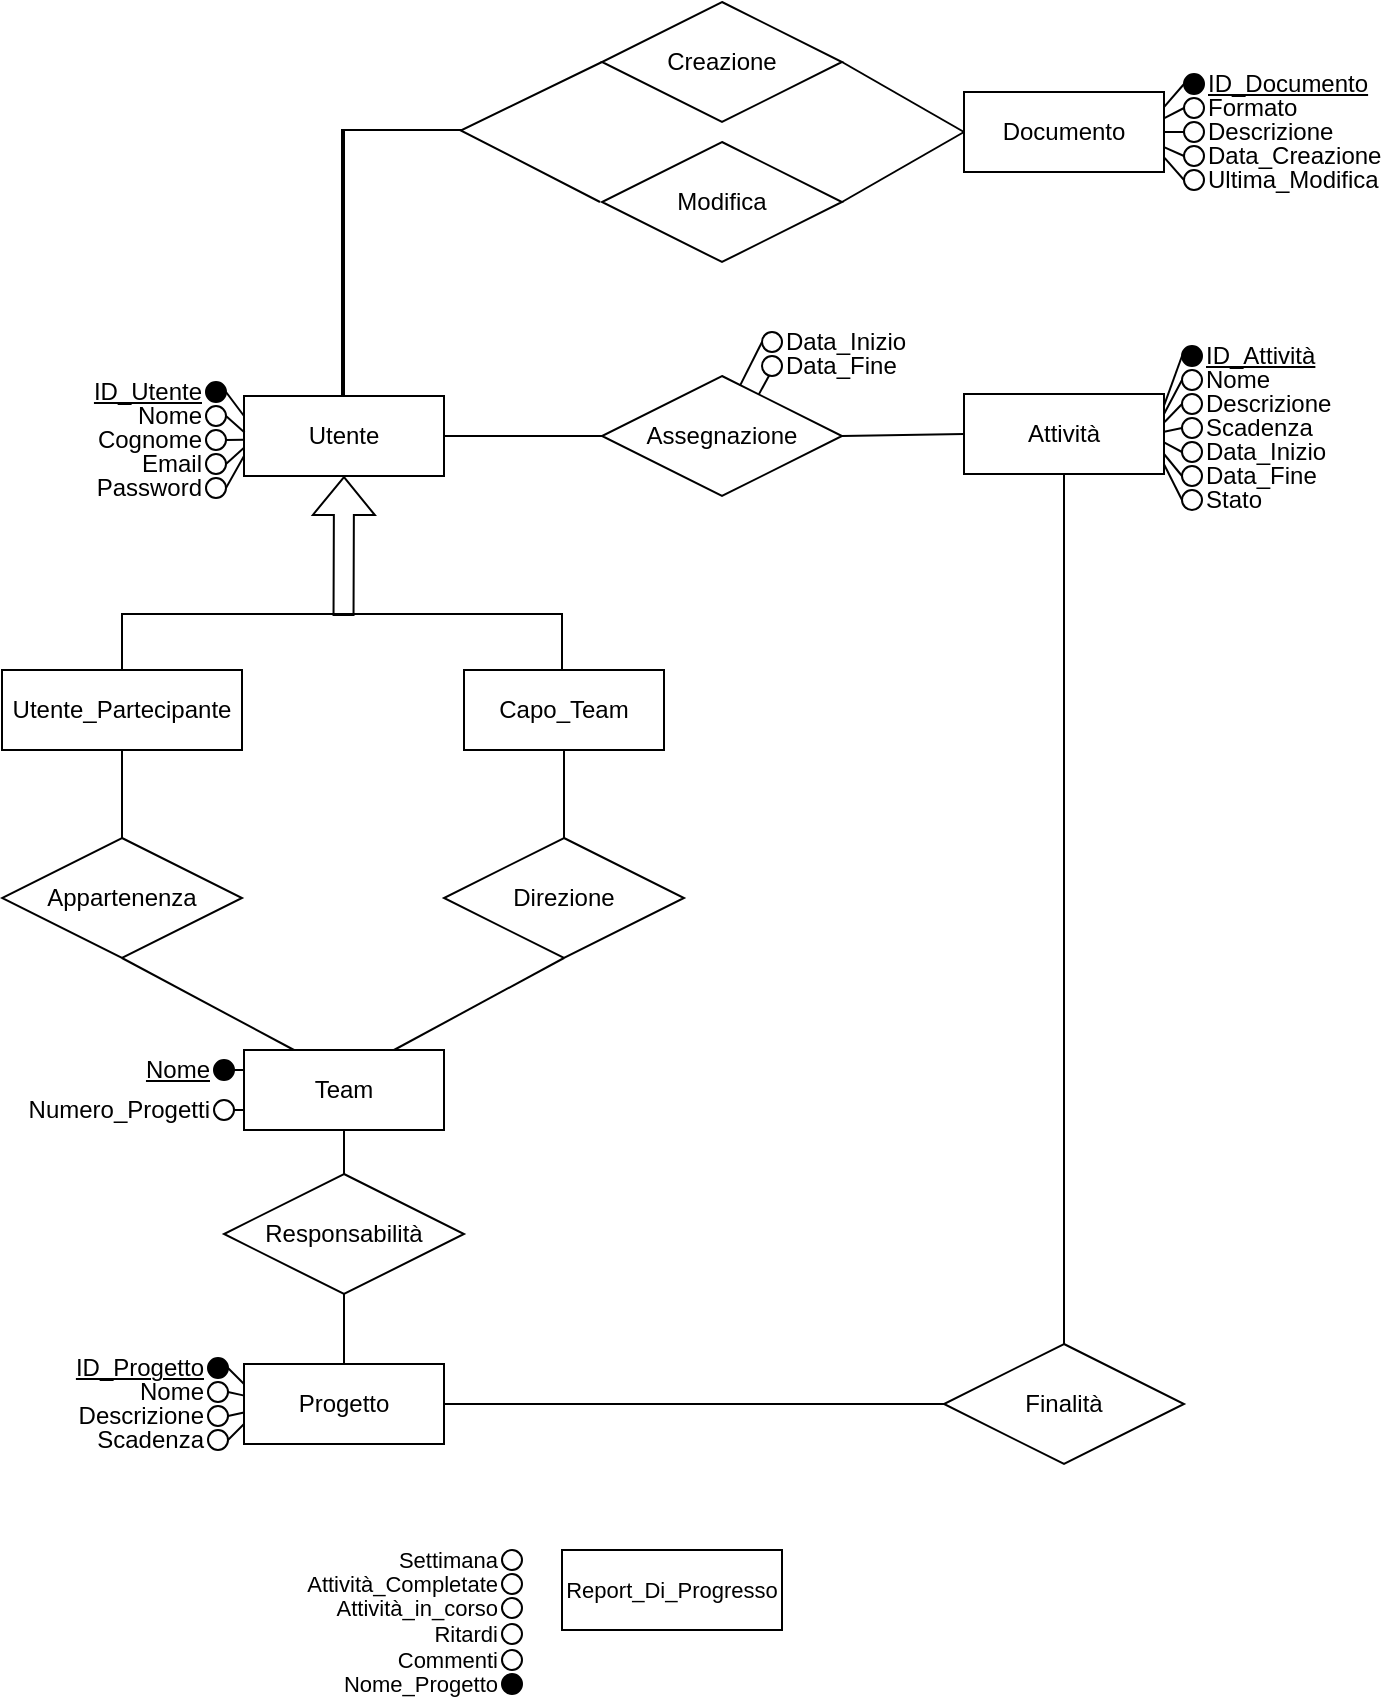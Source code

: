 <mxfile version="22.1.21" type="github">
  <diagram name="Pagina-1" id="-a8NMQQ-U-Xqtfrc5owP">
    <mxGraphModel dx="1637" dy="1627" grid="1" gridSize="10" guides="1" tooltips="1" connect="1" arrows="1" fold="1" page="1" pageScale="1" pageWidth="827" pageHeight="1169" math="0" shadow="0">
      <root>
        <mxCell id="0" />
        <mxCell id="1" parent="0" />
        <mxCell id="HbMBIwUDG-rfj2Xc_2_B-1" value="Utente" style="whiteSpace=wrap;html=1;align=center;" vertex="1" parent="1">
          <mxGeometry x="-19" y="-957" width="100" height="40" as="geometry" />
        </mxCell>
        <mxCell id="HbMBIwUDG-rfj2Xc_2_B-3" value="Password" style="ellipse;whiteSpace=wrap;html=1;align=right;labelPosition=left;verticalLabelPosition=middle;verticalAlign=middle;fillColor=#FFFFFF;strokeColor=default;fillStyle=auto;gradientColor=none;" vertex="1" parent="1">
          <mxGeometry x="-38" y="-916" width="10" height="10" as="geometry" />
        </mxCell>
        <mxCell id="HbMBIwUDG-rfj2Xc_2_B-4" value="Email" style="ellipse;whiteSpace=wrap;html=1;align=right;labelPosition=left;verticalLabelPosition=middle;verticalAlign=middle;fillColor=#FFFFFF;strokeColor=default;fillStyle=auto;gradientColor=none;" vertex="1" parent="1">
          <mxGeometry x="-38" y="-928" width="10" height="10" as="geometry" />
        </mxCell>
        <mxCell id="HbMBIwUDG-rfj2Xc_2_B-5" value="Cognome" style="ellipse;whiteSpace=wrap;html=1;align=right;labelPosition=left;verticalLabelPosition=middle;verticalAlign=middle;fillColor=#FFFFFF;strokeColor=default;fillStyle=auto;gradientColor=none;" vertex="1" parent="1">
          <mxGeometry x="-38" y="-940" width="10" height="10" as="geometry" />
        </mxCell>
        <mxCell id="HbMBIwUDG-rfj2Xc_2_B-6" value="Nome" style="ellipse;whiteSpace=wrap;html=1;align=right;labelPosition=left;verticalLabelPosition=middle;verticalAlign=middle;fillColor=#FFFFFF;strokeColor=default;fillStyle=auto;gradientColor=none;" vertex="1" parent="1">
          <mxGeometry x="-38" y="-952" width="10" height="10" as="geometry" />
        </mxCell>
        <mxCell id="HbMBIwUDG-rfj2Xc_2_B-7" value="ID_Utente" style="ellipse;whiteSpace=wrap;html=1;align=right;fontStyle=4;labelBackgroundColor=none;labelPosition=left;verticalLabelPosition=middle;verticalAlign=middle;fillColor=#000000;" vertex="1" parent="1">
          <mxGeometry x="-38" y="-964" width="10" height="10" as="geometry" />
        </mxCell>
        <mxCell id="HbMBIwUDG-rfj2Xc_2_B-8" value="" style="endArrow=none;html=1;rounded=0;entryX=0;entryY=0.25;entryDx=0;entryDy=0;exitX=1;exitY=0.5;exitDx=0;exitDy=0;" edge="1" parent="1" source="HbMBIwUDG-rfj2Xc_2_B-7" target="HbMBIwUDG-rfj2Xc_2_B-1">
          <mxGeometry width="50" height="50" relative="1" as="geometry">
            <mxPoint x="-39" y="-967" as="sourcePoint" />
            <mxPoint x="1" y="-1007" as="targetPoint" />
          </mxGeometry>
        </mxCell>
        <mxCell id="HbMBIwUDG-rfj2Xc_2_B-10" value="" style="endArrow=none;html=1;rounded=0;entryX=1;entryY=0.5;entryDx=0;entryDy=0;exitX=0.003;exitY=0.455;exitDx=0;exitDy=0;exitPerimeter=0;" edge="1" parent="1" source="HbMBIwUDG-rfj2Xc_2_B-1" target="HbMBIwUDG-rfj2Xc_2_B-6">
          <mxGeometry width="50" height="50" relative="1" as="geometry">
            <mxPoint x="-18" y="-929" as="sourcePoint" />
            <mxPoint x="-39" y="-934" as="targetPoint" />
          </mxGeometry>
        </mxCell>
        <mxCell id="HbMBIwUDG-rfj2Xc_2_B-11" value="" style="endArrow=none;html=1;rounded=0;entryX=1;entryY=0.5;entryDx=0;entryDy=0;exitX=0;exitY=0.548;exitDx=0;exitDy=0;exitPerimeter=0;" edge="1" parent="1" source="HbMBIwUDG-rfj2Xc_2_B-1" target="HbMBIwUDG-rfj2Xc_2_B-5">
          <mxGeometry width="50" height="50" relative="1" as="geometry">
            <mxPoint x="-28" y="-917.5" as="sourcePoint" />
            <mxPoint x="-49" y="-922.5" as="targetPoint" />
          </mxGeometry>
        </mxCell>
        <mxCell id="HbMBIwUDG-rfj2Xc_2_B-12" value="" style="endArrow=none;html=1;rounded=0;entryX=1;entryY=0.5;entryDx=0;entryDy=0;exitX=0;exitY=0.648;exitDx=0;exitDy=0;exitPerimeter=0;" edge="1" parent="1" source="HbMBIwUDG-rfj2Xc_2_B-1" target="HbMBIwUDG-rfj2Xc_2_B-4">
          <mxGeometry width="50" height="50" relative="1" as="geometry">
            <mxPoint x="-19" y="-923" as="sourcePoint" />
            <mxPoint x="-39" y="-910" as="targetPoint" />
          </mxGeometry>
        </mxCell>
        <mxCell id="HbMBIwUDG-rfj2Xc_2_B-13" value="" style="endArrow=none;html=1;rounded=0;entryX=1;entryY=0.5;entryDx=0;entryDy=0;exitX=0;exitY=0.75;exitDx=0;exitDy=0;" edge="1" parent="1" source="HbMBIwUDG-rfj2Xc_2_B-1" target="HbMBIwUDG-rfj2Xc_2_B-3">
          <mxGeometry width="50" height="50" relative="1" as="geometry">
            <mxPoint x="-9" y="-913" as="sourcePoint" />
            <mxPoint x="-29" y="-900" as="targetPoint" />
          </mxGeometry>
        </mxCell>
        <mxCell id="HbMBIwUDG-rfj2Xc_2_B-14" value="Progetto" style="whiteSpace=wrap;html=1;align=center;" vertex="1" parent="1">
          <mxGeometry x="-19" y="-473" width="100" height="40" as="geometry" />
        </mxCell>
        <mxCell id="HbMBIwUDG-rfj2Xc_2_B-15" value="Nome" style="ellipse;whiteSpace=wrap;html=1;align=right;labelPosition=left;verticalLabelPosition=middle;verticalAlign=middle;fillColor=#FFFFFF;strokeColor=default;fillStyle=auto;gradientColor=none;" vertex="1" parent="1">
          <mxGeometry x="-37" y="-464" width="10" height="10" as="geometry" />
        </mxCell>
        <mxCell id="HbMBIwUDG-rfj2Xc_2_B-16" value="Scadenza" style="ellipse;whiteSpace=wrap;html=1;align=right;labelPosition=left;verticalLabelPosition=middle;verticalAlign=middle;fillColor=#FFFFFF;strokeColor=default;fillStyle=auto;gradientColor=none;" vertex="1" parent="1">
          <mxGeometry x="-37" y="-440" width="10" height="10" as="geometry" />
        </mxCell>
        <mxCell id="HbMBIwUDG-rfj2Xc_2_B-17" value="Descrizione" style="ellipse;whiteSpace=wrap;html=1;align=right;labelPosition=left;verticalLabelPosition=middle;verticalAlign=middle;fillColor=#FFFFFF;strokeColor=default;fillStyle=auto;gradientColor=none;" vertex="1" parent="1">
          <mxGeometry x="-37" y="-452" width="10" height="10" as="geometry" />
        </mxCell>
        <mxCell id="HbMBIwUDG-rfj2Xc_2_B-18" value="ID_Progetto" style="ellipse;whiteSpace=wrap;html=1;align=right;fontStyle=4;labelBackgroundColor=none;labelPosition=left;verticalLabelPosition=middle;verticalAlign=middle;fillColor=#000000;" vertex="1" parent="1">
          <mxGeometry x="-37" y="-476" width="10" height="10" as="geometry" />
        </mxCell>
        <mxCell id="HbMBIwUDG-rfj2Xc_2_B-19" value="" style="endArrow=none;html=1;rounded=0;entryX=0;entryY=0.25;entryDx=0;entryDy=0;exitX=1;exitY=0.5;exitDx=0;exitDy=0;" edge="1" parent="1" source="HbMBIwUDG-rfj2Xc_2_B-18" target="HbMBIwUDG-rfj2Xc_2_B-14">
          <mxGeometry width="50" height="50" relative="1" as="geometry">
            <mxPoint x="-29" y="-485" as="sourcePoint" />
            <mxPoint x="11" y="-525" as="targetPoint" />
          </mxGeometry>
        </mxCell>
        <mxCell id="HbMBIwUDG-rfj2Xc_2_B-20" value="" style="endArrow=none;html=1;rounded=0;entryX=1;entryY=0.5;entryDx=0;entryDy=0;exitX=-0.004;exitY=0.392;exitDx=0;exitDy=0;exitPerimeter=0;" edge="1" parent="1" source="HbMBIwUDG-rfj2Xc_2_B-14" target="HbMBIwUDG-rfj2Xc_2_B-15">
          <mxGeometry width="50" height="50" relative="1" as="geometry">
            <mxPoint x="-49" y="-425" as="sourcePoint" />
            <mxPoint x="1" y="-475" as="targetPoint" />
          </mxGeometry>
        </mxCell>
        <mxCell id="HbMBIwUDG-rfj2Xc_2_B-21" value="" style="endArrow=none;html=1;rounded=0;entryX=1;entryY=0.5;entryDx=0;entryDy=0;exitX=0;exitY=0.606;exitDx=0;exitDy=0;exitPerimeter=0;" edge="1" parent="1" source="HbMBIwUDG-rfj2Xc_2_B-14" target="HbMBIwUDG-rfj2Xc_2_B-17">
          <mxGeometry width="50" height="50" relative="1" as="geometry">
            <mxPoint x="-8" y="-447" as="sourcePoint" />
            <mxPoint x="-29" y="-452" as="targetPoint" />
          </mxGeometry>
        </mxCell>
        <mxCell id="HbMBIwUDG-rfj2Xc_2_B-22" value="" style="endArrow=none;html=1;rounded=0;entryX=1;entryY=0.5;entryDx=0;entryDy=0;exitX=0;exitY=0.75;exitDx=0;exitDy=0;" edge="1" parent="1" source="HbMBIwUDG-rfj2Xc_2_B-14" target="HbMBIwUDG-rfj2Xc_2_B-16">
          <mxGeometry width="50" height="50" relative="1" as="geometry">
            <mxPoint x="-18" y="-435.5" as="sourcePoint" />
            <mxPoint x="-39" y="-440.5" as="targetPoint" />
          </mxGeometry>
        </mxCell>
        <mxCell id="HbMBIwUDG-rfj2Xc_2_B-23" value="Attività" style="whiteSpace=wrap;html=1;align=center;flipH=0;flipV=0;" vertex="1" parent="1">
          <mxGeometry x="341" y="-958" width="100" height="40" as="geometry" />
        </mxCell>
        <mxCell id="HbMBIwUDG-rfj2Xc_2_B-24" value="Nome" style="ellipse;whiteSpace=wrap;html=1;align=left;labelPosition=right;verticalLabelPosition=middle;verticalAlign=middle;fillColor=#FFFFFF;strokeColor=default;fillStyle=auto;gradientColor=none;" vertex="1" parent="1">
          <mxGeometry x="450" y="-970" width="10" height="10" as="geometry" />
        </mxCell>
        <mxCell id="HbMBIwUDG-rfj2Xc_2_B-25" value="Stato" style="ellipse;whiteSpace=wrap;html=1;align=left;labelPosition=right;verticalLabelPosition=middle;verticalAlign=middle;fillColor=#FFFFFF;strokeColor=default;fillStyle=auto;gradientColor=none;" vertex="1" parent="1">
          <mxGeometry x="450" y="-910" width="10" height="10" as="geometry" />
        </mxCell>
        <mxCell id="HbMBIwUDG-rfj2Xc_2_B-26" value="Scadenza" style="ellipse;whiteSpace=wrap;html=1;align=left;labelPosition=right;verticalLabelPosition=middle;verticalAlign=middle;fillColor=#FFFFFF;strokeColor=default;fillStyle=auto;gradientColor=none;" vertex="1" parent="1">
          <mxGeometry x="450" y="-946" width="10" height="10" as="geometry" />
        </mxCell>
        <mxCell id="HbMBIwUDG-rfj2Xc_2_B-27" value="Descrizione" style="ellipse;whiteSpace=wrap;html=1;align=left;labelPosition=right;verticalLabelPosition=middle;verticalAlign=middle;fillColor=#FFFFFF;strokeColor=default;fillStyle=auto;gradientColor=none;" vertex="1" parent="1">
          <mxGeometry x="450" y="-958" width="10" height="10" as="geometry" />
        </mxCell>
        <mxCell id="HbMBIwUDG-rfj2Xc_2_B-28" value="ID_Attività" style="ellipse;whiteSpace=wrap;html=1;align=left;fontStyle=4;labelBackgroundColor=none;labelPosition=right;verticalLabelPosition=middle;verticalAlign=middle;fillColor=#000000;" vertex="1" parent="1">
          <mxGeometry x="450" y="-982" width="10" height="10" as="geometry" />
        </mxCell>
        <mxCell id="HbMBIwUDG-rfj2Xc_2_B-29" value="" style="endArrow=none;html=1;rounded=0;entryX=1.001;entryY=0.138;entryDx=0;entryDy=0;exitX=0;exitY=0.5;exitDx=0;exitDy=0;entryPerimeter=0;" edge="1" parent="1" source="HbMBIwUDG-rfj2Xc_2_B-28" target="HbMBIwUDG-rfj2Xc_2_B-23">
          <mxGeometry width="50" height="50" relative="1" as="geometry">
            <mxPoint x="356" y="-972" as="sourcePoint" />
            <mxPoint x="396" y="-1012" as="targetPoint" />
          </mxGeometry>
        </mxCell>
        <mxCell id="HbMBIwUDG-rfj2Xc_2_B-30" value="" style="endArrow=none;html=1;rounded=0;entryX=0;entryY=0.5;entryDx=0;entryDy=0;exitX=1;exitY=0.25;exitDx=0;exitDy=0;" edge="1" parent="1" source="HbMBIwUDG-rfj2Xc_2_B-23" target="HbMBIwUDG-rfj2Xc_2_B-24">
          <mxGeometry width="50" height="50" relative="1" as="geometry">
            <mxPoint x="446" y="-952" as="sourcePoint" />
            <mxPoint x="386" y="-962" as="targetPoint" />
          </mxGeometry>
        </mxCell>
        <mxCell id="HbMBIwUDG-rfj2Xc_2_B-31" value="" style="endArrow=none;html=1;rounded=0;entryX=0;entryY=0.5;entryDx=0;entryDy=0;exitX=1.003;exitY=0.35;exitDx=0;exitDy=0;exitPerimeter=0;" edge="1" parent="1" source="HbMBIwUDG-rfj2Xc_2_B-23" target="HbMBIwUDG-rfj2Xc_2_B-27">
          <mxGeometry width="50" height="50" relative="1" as="geometry">
            <mxPoint x="466" y="-946" as="sourcePoint" />
            <mxPoint x="566" y="-956" as="targetPoint" />
          </mxGeometry>
        </mxCell>
        <mxCell id="HbMBIwUDG-rfj2Xc_2_B-32" value="" style="endArrow=none;html=1;rounded=0;exitX=1.001;exitY=0.472;exitDx=0;exitDy=0;exitPerimeter=0;entryX=0;entryY=0.5;entryDx=0;entryDy=0;" edge="1" parent="1" source="HbMBIwUDG-rfj2Xc_2_B-23" target="HbMBIwUDG-rfj2Xc_2_B-26">
          <mxGeometry width="50" height="50" relative="1" as="geometry">
            <mxPoint x="367" y="-922.5" as="sourcePoint" />
            <mxPoint x="576" y="-942" as="targetPoint" />
          </mxGeometry>
        </mxCell>
        <mxCell id="HbMBIwUDG-rfj2Xc_2_B-33" value="" style="endArrow=none;html=1;rounded=0;exitX=1;exitY=0.879;exitDx=0;exitDy=0;exitPerimeter=0;entryX=0;entryY=0.5;entryDx=0;entryDy=0;" edge="1" parent="1" source="HbMBIwUDG-rfj2Xc_2_B-23" target="HbMBIwUDG-rfj2Xc_2_B-25">
          <mxGeometry width="50" height="50" relative="1" as="geometry">
            <mxPoint x="376" y="-928" as="sourcePoint" />
            <mxPoint x="576" y="-905" as="targetPoint" />
          </mxGeometry>
        </mxCell>
        <mxCell id="HbMBIwUDG-rfj2Xc_2_B-34" value="Team" style="whiteSpace=wrap;html=1;align=center;" vertex="1" parent="1">
          <mxGeometry x="-19" y="-630" width="100" height="40" as="geometry" />
        </mxCell>
        <mxCell id="HbMBIwUDG-rfj2Xc_2_B-35" value="Numero_Progetti" style="ellipse;whiteSpace=wrap;html=1;align=right;labelPosition=left;verticalLabelPosition=middle;verticalAlign=middle;fillColor=#FFFFFF;strokeColor=default;fillStyle=auto;gradientColor=none;" vertex="1" parent="1">
          <mxGeometry x="-34" y="-605" width="10" height="10" as="geometry" />
        </mxCell>
        <mxCell id="HbMBIwUDG-rfj2Xc_2_B-36" value="Nome" style="ellipse;whiteSpace=wrap;html=1;align=right;fontStyle=4;labelBackgroundColor=none;labelPosition=left;verticalLabelPosition=middle;verticalAlign=middle;fillColor=#000000;" vertex="1" parent="1">
          <mxGeometry x="-34" y="-625" width="10" height="10" as="geometry" />
        </mxCell>
        <mxCell id="HbMBIwUDG-rfj2Xc_2_B-37" value="" style="endArrow=none;html=1;rounded=0;entryX=0;entryY=0.25;entryDx=0;entryDy=0;exitX=1;exitY=0.5;exitDx=0;exitDy=0;" edge="1" parent="1" source="HbMBIwUDG-rfj2Xc_2_B-36" target="HbMBIwUDG-rfj2Xc_2_B-34">
          <mxGeometry width="50" height="50" relative="1" as="geometry">
            <mxPoint x="-30" y="-645" as="sourcePoint" />
            <mxPoint x="10" y="-685" as="targetPoint" />
          </mxGeometry>
        </mxCell>
        <mxCell id="HbMBIwUDG-rfj2Xc_2_B-38" value="" style="endArrow=none;html=1;rounded=0;entryX=1;entryY=0.5;entryDx=0;entryDy=0;exitX=0;exitY=0.75;exitDx=0;exitDy=0;" edge="1" parent="1" source="HbMBIwUDG-rfj2Xc_2_B-34" target="HbMBIwUDG-rfj2Xc_2_B-35">
          <mxGeometry width="50" height="50" relative="1" as="geometry">
            <mxPoint x="-50" y="-585" as="sourcePoint" />
            <mxPoint y="-635" as="targetPoint" />
          </mxGeometry>
        </mxCell>
        <mxCell id="HbMBIwUDG-rfj2Xc_2_B-39" value="Documento" style="whiteSpace=wrap;html=1;align=center;" vertex="1" parent="1">
          <mxGeometry x="341" y="-1109" width="100" height="40" as="geometry" />
        </mxCell>
        <mxCell id="HbMBIwUDG-rfj2Xc_2_B-40" value="Appartenenza" style="shape=rhombus;perimeter=rhombusPerimeter;whiteSpace=wrap;html=1;align=center;" vertex="1" parent="1">
          <mxGeometry x="-140" y="-736" width="120" height="60" as="geometry" />
        </mxCell>
        <mxCell id="HbMBIwUDG-rfj2Xc_2_B-41" value="Finalità" style="shape=rhombus;perimeter=rhombusPerimeter;whiteSpace=wrap;html=1;align=center;" vertex="1" parent="1">
          <mxGeometry x="331" y="-483" width="120" height="60" as="geometry" />
        </mxCell>
        <mxCell id="HbMBIwUDG-rfj2Xc_2_B-42" value="Data_Inizio" style="ellipse;whiteSpace=wrap;html=1;align=left;labelPosition=right;verticalLabelPosition=middle;verticalAlign=middle;fillColor=#FFFFFF;strokeColor=default;fillStyle=auto;gradientColor=none;" vertex="1" parent="1">
          <mxGeometry x="450" y="-934" width="10" height="10" as="geometry" />
        </mxCell>
        <mxCell id="HbMBIwUDG-rfj2Xc_2_B-43" value="Data_Fine" style="ellipse;whiteSpace=wrap;html=1;align=left;labelPosition=right;verticalLabelPosition=middle;verticalAlign=middle;fillColor=#FFFFFF;strokeColor=default;fillStyle=auto;gradientColor=none;" vertex="1" parent="1">
          <mxGeometry x="450" y="-922" width="10" height="10" as="geometry" />
        </mxCell>
        <mxCell id="HbMBIwUDG-rfj2Xc_2_B-44" value="" style="endArrow=none;html=1;rounded=0;exitX=1;exitY=0.606;exitDx=0;exitDy=0;exitPerimeter=0;entryX=0;entryY=0.5;entryDx=0;entryDy=0;" edge="1" parent="1" source="HbMBIwUDG-rfj2Xc_2_B-23" target="HbMBIwUDG-rfj2Xc_2_B-42">
          <mxGeometry width="50" height="50" relative="1" as="geometry">
            <mxPoint x="446" y="-932" as="sourcePoint" />
            <mxPoint x="576" y="-929" as="targetPoint" />
          </mxGeometry>
        </mxCell>
        <mxCell id="HbMBIwUDG-rfj2Xc_2_B-45" value="" style="endArrow=none;html=1;rounded=0;entryX=0;entryY=0.5;entryDx=0;entryDy=0;exitX=1;exitY=0.75;exitDx=0;exitDy=0;" edge="1" parent="1" source="HbMBIwUDG-rfj2Xc_2_B-23" target="HbMBIwUDG-rfj2Xc_2_B-43">
          <mxGeometry width="50" height="50" relative="1" as="geometry">
            <mxPoint x="476" y="-922" as="sourcePoint" />
            <mxPoint x="356" y="-906" as="targetPoint" />
          </mxGeometry>
        </mxCell>
        <mxCell id="HbMBIwUDG-rfj2Xc_2_B-46" value="Responsabilità" style="shape=rhombus;perimeter=rhombusPerimeter;whiteSpace=wrap;html=1;align=center;" vertex="1" parent="1">
          <mxGeometry x="-29" y="-568" width="120" height="60" as="geometry" />
        </mxCell>
        <mxCell id="HbMBIwUDG-rfj2Xc_2_B-47" value="" style="endArrow=none;html=1;rounded=0;entryX=0.5;entryY=1;entryDx=0;entryDy=0;exitX=0.5;exitY=0;exitDx=0;exitDy=0;" edge="1" parent="1" source="HbMBIwUDG-rfj2Xc_2_B-46" target="HbMBIwUDG-rfj2Xc_2_B-34">
          <mxGeometry width="50" height="50" relative="1" as="geometry">
            <mxPoint x="80" y="-496" as="sourcePoint" />
            <mxPoint x="130" y="-546" as="targetPoint" />
          </mxGeometry>
        </mxCell>
        <mxCell id="HbMBIwUDG-rfj2Xc_2_B-48" value="" style="endArrow=none;html=1;rounded=0;entryX=0.5;entryY=1;entryDx=0;entryDy=0;exitX=0.5;exitY=0;exitDx=0;exitDy=0;" edge="1" parent="1" source="HbMBIwUDG-rfj2Xc_2_B-14" target="HbMBIwUDG-rfj2Xc_2_B-46">
          <mxGeometry width="50" height="50" relative="1" as="geometry">
            <mxPoint x="41" y="-558" as="sourcePoint" />
            <mxPoint x="41" y="-599" as="targetPoint" />
          </mxGeometry>
        </mxCell>
        <mxCell id="HbMBIwUDG-rfj2Xc_2_B-49" value="Direzione" style="shape=rhombus;perimeter=rhombusPerimeter;whiteSpace=wrap;html=1;align=center;" vertex="1" parent="1">
          <mxGeometry x="81" y="-736" width="120" height="60" as="geometry" />
        </mxCell>
        <mxCell id="HbMBIwUDG-rfj2Xc_2_B-50" value="" style="endArrow=none;html=1;rounded=0;exitX=0.5;exitY=0;exitDx=0;exitDy=0;entryX=0.5;entryY=1;entryDx=0;entryDy=0;" edge="1" parent="1" source="HbMBIwUDG-rfj2Xc_2_B-40" target="HbMBIwUDG-rfj2Xc_2_B-82">
          <mxGeometry width="50" height="50" relative="1" as="geometry">
            <mxPoint x="-29" y="-726" as="sourcePoint" />
            <mxPoint x="-10" y="-766" as="targetPoint" />
          </mxGeometry>
        </mxCell>
        <mxCell id="HbMBIwUDG-rfj2Xc_2_B-51" value="" style="endArrow=none;html=1;rounded=0;exitX=0.5;exitY=0;exitDx=0;exitDy=0;entryX=0.5;entryY=1;entryDx=0;entryDy=0;" edge="1" parent="1" source="HbMBIwUDG-rfj2Xc_2_B-49" target="HbMBIwUDG-rfj2Xc_2_B-79">
          <mxGeometry width="50" height="50" relative="1" as="geometry">
            <mxPoint x="6" y="-719" as="sourcePoint" />
            <mxPoint x="60" y="-766" as="targetPoint" />
          </mxGeometry>
        </mxCell>
        <mxCell id="HbMBIwUDG-rfj2Xc_2_B-52" value="" style="endArrow=none;html=1;rounded=0;entryX=0.5;entryY=1;entryDx=0;entryDy=0;exitX=0.25;exitY=0;exitDx=0;exitDy=0;" edge="1" parent="1" source="HbMBIwUDG-rfj2Xc_2_B-34" target="HbMBIwUDG-rfj2Xc_2_B-40">
          <mxGeometry width="50" height="50" relative="1" as="geometry">
            <mxPoint x="-69" y="-726" as="sourcePoint" />
            <mxPoint x="16" y="-773" as="targetPoint" />
          </mxGeometry>
        </mxCell>
        <mxCell id="HbMBIwUDG-rfj2Xc_2_B-53" value="" style="endArrow=none;html=1;rounded=0;entryX=0.5;entryY=1;entryDx=0;entryDy=0;exitX=0.75;exitY=0;exitDx=0;exitDy=0;" edge="1" parent="1" source="HbMBIwUDG-rfj2Xc_2_B-34" target="HbMBIwUDG-rfj2Xc_2_B-49">
          <mxGeometry width="50" height="50" relative="1" as="geometry">
            <mxPoint x="85" y="-602" as="sourcePoint" />
            <mxPoint x="170" y="-649" as="targetPoint" />
          </mxGeometry>
        </mxCell>
        <mxCell id="HbMBIwUDG-rfj2Xc_2_B-54" value="Assegnazione" style="shape=rhombus;perimeter=rhombusPerimeter;whiteSpace=wrap;html=1;align=center;" vertex="1" parent="1">
          <mxGeometry x="160" y="-967" width="120" height="60" as="geometry" />
        </mxCell>
        <mxCell id="HbMBIwUDG-rfj2Xc_2_B-55" value="" style="endArrow=none;html=1;rounded=0;entryX=0;entryY=0.5;entryDx=0;entryDy=0;exitX=1;exitY=0.5;exitDx=0;exitDy=0;" edge="1" parent="1" source="HbMBIwUDG-rfj2Xc_2_B-1" target="HbMBIwUDG-rfj2Xc_2_B-54">
          <mxGeometry width="50" height="50" relative="1" as="geometry">
            <mxPoint x="81" y="-934" as="sourcePoint" />
            <mxPoint x="166" y="-981" as="targetPoint" />
          </mxGeometry>
        </mxCell>
        <mxCell id="HbMBIwUDG-rfj2Xc_2_B-56" value="" style="endArrow=none;html=1;rounded=0;entryX=0;entryY=0.5;entryDx=0;entryDy=0;exitX=1;exitY=0.5;exitDx=0;exitDy=0;" edge="1" parent="1" source="HbMBIwUDG-rfj2Xc_2_B-54" target="HbMBIwUDG-rfj2Xc_2_B-23">
          <mxGeometry width="50" height="50" relative="1" as="geometry">
            <mxPoint x="240" y="-833" as="sourcePoint" />
            <mxPoint x="325" y="-880" as="targetPoint" />
          </mxGeometry>
        </mxCell>
        <mxCell id="HbMBIwUDG-rfj2Xc_2_B-57" value="" style="endArrow=none;html=1;rounded=0;entryX=0.5;entryY=1;entryDx=0;entryDy=0;exitX=0.5;exitY=0;exitDx=0;exitDy=0;" edge="1" parent="1" source="HbMBIwUDG-rfj2Xc_2_B-41" target="HbMBIwUDG-rfj2Xc_2_B-23">
          <mxGeometry width="50" height="50" relative="1" as="geometry">
            <mxPoint x="340" y="-803" as="sourcePoint" />
            <mxPoint x="425" y="-850" as="targetPoint" />
          </mxGeometry>
        </mxCell>
        <mxCell id="HbMBIwUDG-rfj2Xc_2_B-58" value="" style="endArrow=none;html=1;rounded=0;entryX=0;entryY=0.5;entryDx=0;entryDy=0;exitX=1;exitY=0.5;exitDx=0;exitDy=0;" edge="1" parent="1" source="HbMBIwUDG-rfj2Xc_2_B-14" target="HbMBIwUDG-rfj2Xc_2_B-41">
          <mxGeometry width="50" height="50" relative="1" as="geometry">
            <mxPoint x="177.5" y="-447.5" as="sourcePoint" />
            <mxPoint x="262.5" y="-494.5" as="targetPoint" />
          </mxGeometry>
        </mxCell>
        <mxCell id="HbMBIwUDG-rfj2Xc_2_B-59" value="Data_Inizio" style="ellipse;whiteSpace=wrap;html=1;align=left;labelPosition=right;verticalLabelPosition=middle;verticalAlign=middle;fillColor=#FFFFFF;strokeColor=default;fillStyle=auto;gradientColor=none;" vertex="1" parent="1">
          <mxGeometry x="240" y="-989" width="10" height="10" as="geometry" />
        </mxCell>
        <mxCell id="HbMBIwUDG-rfj2Xc_2_B-60" value="Data_Fine" style="ellipse;whiteSpace=wrap;html=1;align=left;labelPosition=right;verticalLabelPosition=middle;verticalAlign=middle;fillColor=#FFFFFF;strokeColor=default;fillStyle=auto;gradientColor=none;" vertex="1" parent="1">
          <mxGeometry x="240" y="-977" width="10" height="10" as="geometry" />
        </mxCell>
        <mxCell id="HbMBIwUDG-rfj2Xc_2_B-61" value="" style="endArrow=none;html=1;rounded=0;entryX=0;entryY=0.5;entryDx=0;entryDy=0;exitX=0.575;exitY=0.08;exitDx=0;exitDy=0;exitPerimeter=0;" edge="1" parent="1" source="HbMBIwUDG-rfj2Xc_2_B-54" target="HbMBIwUDG-rfj2Xc_2_B-59">
          <mxGeometry width="50" height="50" relative="1" as="geometry">
            <mxPoint x="230" y="-970" as="sourcePoint" />
            <mxPoint x="240" y="-920" as="targetPoint" />
          </mxGeometry>
        </mxCell>
        <mxCell id="HbMBIwUDG-rfj2Xc_2_B-62" value="" style="endArrow=none;html=1;rounded=0;exitX=0.654;exitY=0.151;exitDx=0;exitDy=0;exitPerimeter=0;entryX=0.371;entryY=0.954;entryDx=0;entryDy=0;entryPerimeter=0;" edge="1" parent="1" source="HbMBIwUDG-rfj2Xc_2_B-54" target="HbMBIwUDG-rfj2Xc_2_B-60">
          <mxGeometry width="50" height="50" relative="1" as="geometry">
            <mxPoint x="239" y="-952" as="sourcePoint" />
            <mxPoint x="240" y="-960" as="targetPoint" />
          </mxGeometry>
        </mxCell>
        <mxCell id="HbMBIwUDG-rfj2Xc_2_B-99" style="edgeStyle=none;shape=connector;curved=0;rounded=0;orthogonalLoop=1;jettySize=auto;html=1;exitX=1;exitY=0.5;exitDx=0;exitDy=0;entryX=0;entryY=0.5;entryDx=0;entryDy=0;labelBackgroundColor=default;strokeColor=default;align=center;verticalAlign=middle;fontFamily=Helvetica;fontSize=11;fontColor=default;endArrow=none;sourcePerimeterSpacing=0;targetPerimeterSpacing=0;" edge="1" parent="1" source="HbMBIwUDG-rfj2Xc_2_B-63" target="HbMBIwUDG-rfj2Xc_2_B-39">
          <mxGeometry relative="1" as="geometry" />
        </mxCell>
        <mxCell id="HbMBIwUDG-rfj2Xc_2_B-102" style="edgeStyle=none;shape=connector;curved=0;rounded=0;orthogonalLoop=1;jettySize=auto;html=1;exitX=0;exitY=0.5;exitDx=0;exitDy=0;labelBackgroundColor=default;strokeColor=default;align=center;verticalAlign=middle;fontFamily=Helvetica;fontSize=11;fontColor=default;endArrow=none;sourcePerimeterSpacing=0;targetPerimeterSpacing=0;entryX=0.5;entryY=0;entryDx=0;entryDy=0;" edge="1" parent="1" source="HbMBIwUDG-rfj2Xc_2_B-63" target="HbMBIwUDG-rfj2Xc_2_B-1">
          <mxGeometry relative="1" as="geometry">
            <mxPoint x="90" y="-1090" as="targetPoint" />
            <Array as="points">
              <mxPoint x="90" y="-1090" />
              <mxPoint x="31" y="-1090" />
            </Array>
          </mxGeometry>
        </mxCell>
        <mxCell id="HbMBIwUDG-rfj2Xc_2_B-63" value="Creazione" style="shape=rhombus;perimeter=rhombusPerimeter;whiteSpace=wrap;html=1;align=center;" vertex="1" parent="1">
          <mxGeometry x="160" y="-1154" width="120" height="60" as="geometry" />
        </mxCell>
        <mxCell id="HbMBIwUDG-rfj2Xc_2_B-65" value="Formato" style="ellipse;whiteSpace=wrap;html=1;align=left;labelPosition=right;verticalLabelPosition=middle;verticalAlign=middle;fillColor=#FFFFFF;strokeColor=default;fillStyle=auto;gradientColor=none;" vertex="1" parent="1">
          <mxGeometry x="451" y="-1106" width="10" height="10" as="geometry" />
        </mxCell>
        <mxCell id="HbMBIwUDG-rfj2Xc_2_B-66" value="Ultima_Modifica" style="ellipse;whiteSpace=wrap;html=1;align=left;labelPosition=right;verticalLabelPosition=middle;verticalAlign=middle;fillColor=#FFFFFF;strokeColor=default;fillStyle=auto;gradientColor=none;" vertex="1" parent="1">
          <mxGeometry x="451" y="-1070" width="10" height="10" as="geometry" />
        </mxCell>
        <mxCell id="HbMBIwUDG-rfj2Xc_2_B-67" value="Data_Creazione" style="ellipse;whiteSpace=wrap;html=1;align=left;labelPosition=right;verticalLabelPosition=middle;verticalAlign=middle;fillColor=#FFFFFF;strokeColor=default;fillStyle=auto;gradientColor=none;" vertex="1" parent="1">
          <mxGeometry x="451" y="-1082" width="10" height="10" as="geometry" />
        </mxCell>
        <mxCell id="HbMBIwUDG-rfj2Xc_2_B-68" value="Descrizione" style="ellipse;whiteSpace=wrap;html=1;align=left;labelPosition=right;verticalLabelPosition=middle;verticalAlign=middle;fillColor=#FFFFFF;strokeColor=default;fillStyle=auto;gradientColor=none;" vertex="1" parent="1">
          <mxGeometry x="451" y="-1094" width="10" height="10" as="geometry" />
        </mxCell>
        <mxCell id="HbMBIwUDG-rfj2Xc_2_B-69" value="ID_Documento" style="ellipse;whiteSpace=wrap;html=1;align=left;fontStyle=4;labelBackgroundColor=none;labelPosition=right;verticalLabelPosition=middle;verticalAlign=middle;fillColor=#000000;" vertex="1" parent="1">
          <mxGeometry x="451" y="-1118" width="10" height="10" as="geometry" />
        </mxCell>
        <mxCell id="HbMBIwUDG-rfj2Xc_2_B-70" value="" style="endArrow=none;html=1;rounded=0;entryX=1.002;entryY=0.183;entryDx=0;entryDy=0;exitX=0;exitY=0.5;exitDx=0;exitDy=0;entryPerimeter=0;" edge="1" parent="1" source="HbMBIwUDG-rfj2Xc_2_B-69" target="HbMBIwUDG-rfj2Xc_2_B-39">
          <mxGeometry width="50" height="50" relative="1" as="geometry">
            <mxPoint x="321.0" y="-1117" as="sourcePoint" />
            <mxPoint x="341" y="-1099" as="targetPoint" />
          </mxGeometry>
        </mxCell>
        <mxCell id="HbMBIwUDG-rfj2Xc_2_B-71" value="" style="endArrow=none;html=1;rounded=0;exitX=0;exitY=0.5;exitDx=0;exitDy=0;entryX=0.997;entryY=0.332;entryDx=0;entryDy=0;entryPerimeter=0;" edge="1" parent="1" source="HbMBIwUDG-rfj2Xc_2_B-65" target="HbMBIwUDG-rfj2Xc_2_B-39">
          <mxGeometry width="50" height="50" relative="1" as="geometry">
            <mxPoint x="462" y="-1103" as="sourcePoint" />
            <mxPoint x="442" y="-1097" as="targetPoint" />
          </mxGeometry>
        </mxCell>
        <mxCell id="HbMBIwUDG-rfj2Xc_2_B-72" value="" style="endArrow=none;html=1;rounded=0;entryX=1;entryY=0.5;entryDx=0;entryDy=0;exitX=0;exitY=0.5;exitDx=0;exitDy=0;" edge="1" parent="1" source="HbMBIwUDG-rfj2Xc_2_B-68" target="HbMBIwUDG-rfj2Xc_2_B-39">
          <mxGeometry width="50" height="50" relative="1" as="geometry">
            <mxPoint x="472" y="-1093" as="sourcePoint" />
            <mxPoint x="461" y="-1082" as="targetPoint" />
          </mxGeometry>
        </mxCell>
        <mxCell id="HbMBIwUDG-rfj2Xc_2_B-73" value="" style="endArrow=none;html=1;rounded=0;entryX=0;entryY=0.5;entryDx=0;entryDy=0;exitX=1.003;exitY=0.824;exitDx=0;exitDy=0;exitPerimeter=0;" edge="1" parent="1" source="HbMBIwUDG-rfj2Xc_2_B-39" target="HbMBIwUDG-rfj2Xc_2_B-66">
          <mxGeometry width="50" height="50" relative="1" as="geometry">
            <mxPoint x="482" y="-1083" as="sourcePoint" />
            <mxPoint x="471" y="-1072" as="targetPoint" />
          </mxGeometry>
        </mxCell>
        <mxCell id="HbMBIwUDG-rfj2Xc_2_B-74" value="" style="endArrow=none;html=1;rounded=0;entryX=1;entryY=0.689;entryDx=0;entryDy=0;exitX=0;exitY=0.5;exitDx=0;exitDy=0;entryPerimeter=0;" edge="1" parent="1" source="HbMBIwUDG-rfj2Xc_2_B-67" target="HbMBIwUDG-rfj2Xc_2_B-39">
          <mxGeometry width="50" height="50" relative="1" as="geometry">
            <mxPoint x="452" y="-1083" as="sourcePoint" />
            <mxPoint x="441" y="-1072" as="targetPoint" />
          </mxGeometry>
        </mxCell>
        <mxCell id="HbMBIwUDG-rfj2Xc_2_B-76" value="" style="shape=flexArrow;endArrow=classic;rounded=0;html=1;entryX=0.5;entryY=1;entryDx=0;entryDy=0;" edge="1" parent="1" target="HbMBIwUDG-rfj2Xc_2_B-1">
          <mxGeometry width="50" height="50" relative="1" as="geometry">
            <mxPoint x="30.77" y="-847" as="sourcePoint" />
            <mxPoint x="30.77" y="-907" as="targetPoint" />
          </mxGeometry>
        </mxCell>
        <mxCell id="HbMBIwUDG-rfj2Xc_2_B-78" value="" style="endArrow=none;html=1;rounded=0;exitX=0.5;exitY=0;exitDx=0;exitDy=0;" edge="1" parent="1" source="HbMBIwUDG-rfj2Xc_2_B-82">
          <mxGeometry width="50" height="50" relative="1" as="geometry">
            <mxPoint x="-79" y="-820" as="sourcePoint" />
            <mxPoint x="140" y="-848" as="targetPoint" />
            <Array as="points">
              <mxPoint x="-80" y="-848" />
              <mxPoint x="140" y="-848" />
              <mxPoint x="140" y="-820" />
            </Array>
          </mxGeometry>
        </mxCell>
        <mxCell id="HbMBIwUDG-rfj2Xc_2_B-79" value="Capo_Team" style="whiteSpace=wrap;html=1;align=center;" vertex="1" parent="1">
          <mxGeometry x="91" y="-820" width="100" height="40" as="geometry" />
        </mxCell>
        <mxCell id="HbMBIwUDG-rfj2Xc_2_B-82" value="Utente_Partecipante" style="whiteSpace=wrap;html=1;align=center;" vertex="1" parent="1">
          <mxGeometry x="-140" y="-820" width="120" height="40" as="geometry" />
        </mxCell>
        <mxCell id="HbMBIwUDG-rfj2Xc_2_B-100" style="edgeStyle=none;shape=connector;curved=0;rounded=0;orthogonalLoop=1;jettySize=auto;html=1;exitX=1;exitY=0.5;exitDx=0;exitDy=0;entryX=0;entryY=0.5;entryDx=0;entryDy=0;labelBackgroundColor=default;strokeColor=default;align=center;verticalAlign=middle;fontFamily=Helvetica;fontSize=11;fontColor=default;endArrow=none;sourcePerimeterSpacing=0;targetPerimeterSpacing=0;" edge="1" parent="1" source="HbMBIwUDG-rfj2Xc_2_B-89" target="HbMBIwUDG-rfj2Xc_2_B-39">
          <mxGeometry relative="1" as="geometry" />
        </mxCell>
        <mxCell id="HbMBIwUDG-rfj2Xc_2_B-101" style="edgeStyle=none;shape=connector;curved=0;rounded=0;orthogonalLoop=1;jettySize=auto;html=1;exitX=0;exitY=0.5;exitDx=0;exitDy=0;entryX=0.5;entryY=0;entryDx=0;entryDy=0;labelBackgroundColor=default;strokeColor=default;align=center;verticalAlign=middle;fontFamily=Helvetica;fontSize=11;fontColor=default;endArrow=none;sourcePerimeterSpacing=0;targetPerimeterSpacing=0;" edge="1" parent="1">
          <mxGeometry relative="1" as="geometry">
            <mxPoint x="159.0" y="-1054" as="sourcePoint" />
            <mxPoint x="30" y="-957" as="targetPoint" />
            <Array as="points">
              <mxPoint x="89" y="-1090" />
              <mxPoint x="30" y="-1090" />
            </Array>
          </mxGeometry>
        </mxCell>
        <mxCell id="HbMBIwUDG-rfj2Xc_2_B-89" value="Modifica" style="shape=rhombus;perimeter=rhombusPerimeter;whiteSpace=wrap;html=1;align=center;" vertex="1" parent="1">
          <mxGeometry x="160" y="-1084" width="120" height="60" as="geometry" />
        </mxCell>
        <mxCell id="HbMBIwUDG-rfj2Xc_2_B-104" value="Report_Di_Progresso" style="whiteSpace=wrap;html=1;align=center;fontFamily=Helvetica;fontSize=11;fontColor=default;" vertex="1" parent="1">
          <mxGeometry x="140" y="-380" width="110" height="40" as="geometry" />
        </mxCell>
        <mxCell id="HbMBIwUDG-rfj2Xc_2_B-108" value="Settimana" style="ellipse;whiteSpace=wrap;html=1;align=right;labelPosition=left;verticalLabelPosition=middle;verticalAlign=middle;fillColor=#FFFFFF;strokeColor=default;fillStyle=auto;gradientColor=none;fontFamily=Helvetica;fontSize=11;fontColor=default;" vertex="1" parent="1">
          <mxGeometry x="110" y="-380" width="10" height="10" as="geometry" />
        </mxCell>
        <mxCell id="HbMBIwUDG-rfj2Xc_2_B-111" value="Attività_Completate" style="ellipse;whiteSpace=wrap;html=1;align=right;labelPosition=left;verticalLabelPosition=middle;verticalAlign=middle;fillColor=#FFFFFF;strokeColor=default;fillStyle=auto;gradientColor=none;fontFamily=Helvetica;fontSize=11;fontColor=default;" vertex="1" parent="1">
          <mxGeometry x="110" y="-368" width="10" height="10" as="geometry" />
        </mxCell>
        <mxCell id="HbMBIwUDG-rfj2Xc_2_B-112" value="Attività_in_corso" style="ellipse;whiteSpace=wrap;html=1;align=right;labelPosition=left;verticalLabelPosition=middle;verticalAlign=middle;fillColor=#FFFFFF;strokeColor=default;fillStyle=auto;gradientColor=none;fontFamily=Helvetica;fontSize=11;fontColor=default;" vertex="1" parent="1">
          <mxGeometry x="110" y="-356" width="10" height="10" as="geometry" />
        </mxCell>
        <mxCell id="HbMBIwUDG-rfj2Xc_2_B-113" value="Ritardi" style="ellipse;whiteSpace=wrap;html=1;align=right;labelPosition=left;verticalLabelPosition=middle;verticalAlign=middle;fillColor=#FFFFFF;strokeColor=default;fillStyle=auto;gradientColor=none;fontFamily=Helvetica;fontSize=11;fontColor=default;" vertex="1" parent="1">
          <mxGeometry x="110" y="-343" width="10" height="10" as="geometry" />
        </mxCell>
        <mxCell id="HbMBIwUDG-rfj2Xc_2_B-117" value="Commenti" style="ellipse;whiteSpace=wrap;html=1;align=right;labelPosition=left;verticalLabelPosition=middle;verticalAlign=middle;fillColor=#FFFFFF;strokeColor=default;fillStyle=auto;gradientColor=none;fontFamily=Helvetica;fontSize=11;fontColor=default;" vertex="1" parent="1">
          <mxGeometry x="110" y="-330" width="10" height="10" as="geometry" />
        </mxCell>
        <mxCell id="HbMBIwUDG-rfj2Xc_2_B-119" value="Nome_Progetto" style="ellipse;whiteSpace=wrap;html=1;align=right;labelPosition=left;verticalLabelPosition=middle;verticalAlign=middle;fillColor=#000000;strokeColor=default;fillStyle=auto;gradientColor=none;fontFamily=Helvetica;fontSize=11;fontColor=default;" vertex="1" parent="1">
          <mxGeometry x="110" y="-318" width="10" height="10" as="geometry" />
        </mxCell>
      </root>
    </mxGraphModel>
  </diagram>
</mxfile>
